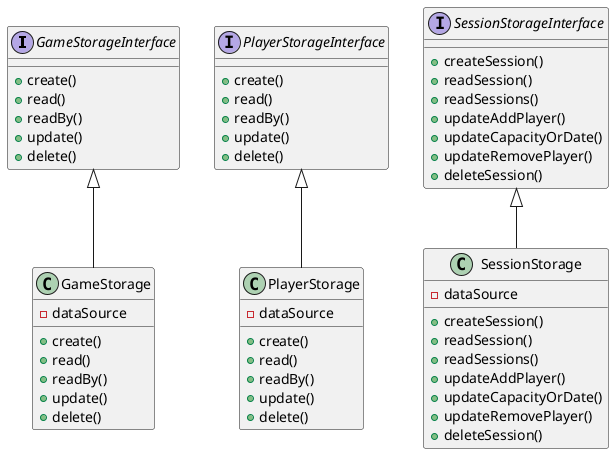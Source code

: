 @startuml
'https://plantuml.com/sequence-diagram

Interface GameStorageInterface {
    + create()
    + read()
    + readBy()
    + update()
    + delete()
}

Interface PlayerStorageInterface {
    + create()
    + read()
    + readBy()
    + update()
    + delete()
}

Interface SessionStorageInterface {
    + createSession()
    + readSession()
    + readSessions()
    + updateAddPlayer()
    + updateCapacityOrDate()
    + updateRemovePlayer()
    + deleteSession()
}

class GameStorage {
    + create()
    + read()
    + readBy()
    + update()
    + delete()
    - dataSource
}

class PlayerStorage {
    + create()
    + read()
    + readBy()
    + update()
    + delete()
    - dataSource
}

class SessionStorage {
    + createSession()
    + readSession()
    + readSessions()
    + updateAddPlayer()
    + updateCapacityOrDate()
    + updateRemovePlayer()
    + deleteSession()
    - dataSource
}

GameStorageInterface <|-- GameStorage
PlayerStorageInterface <|-- PlayerStorage
SessionStorageInterface <|-- SessionStorage

@enduml